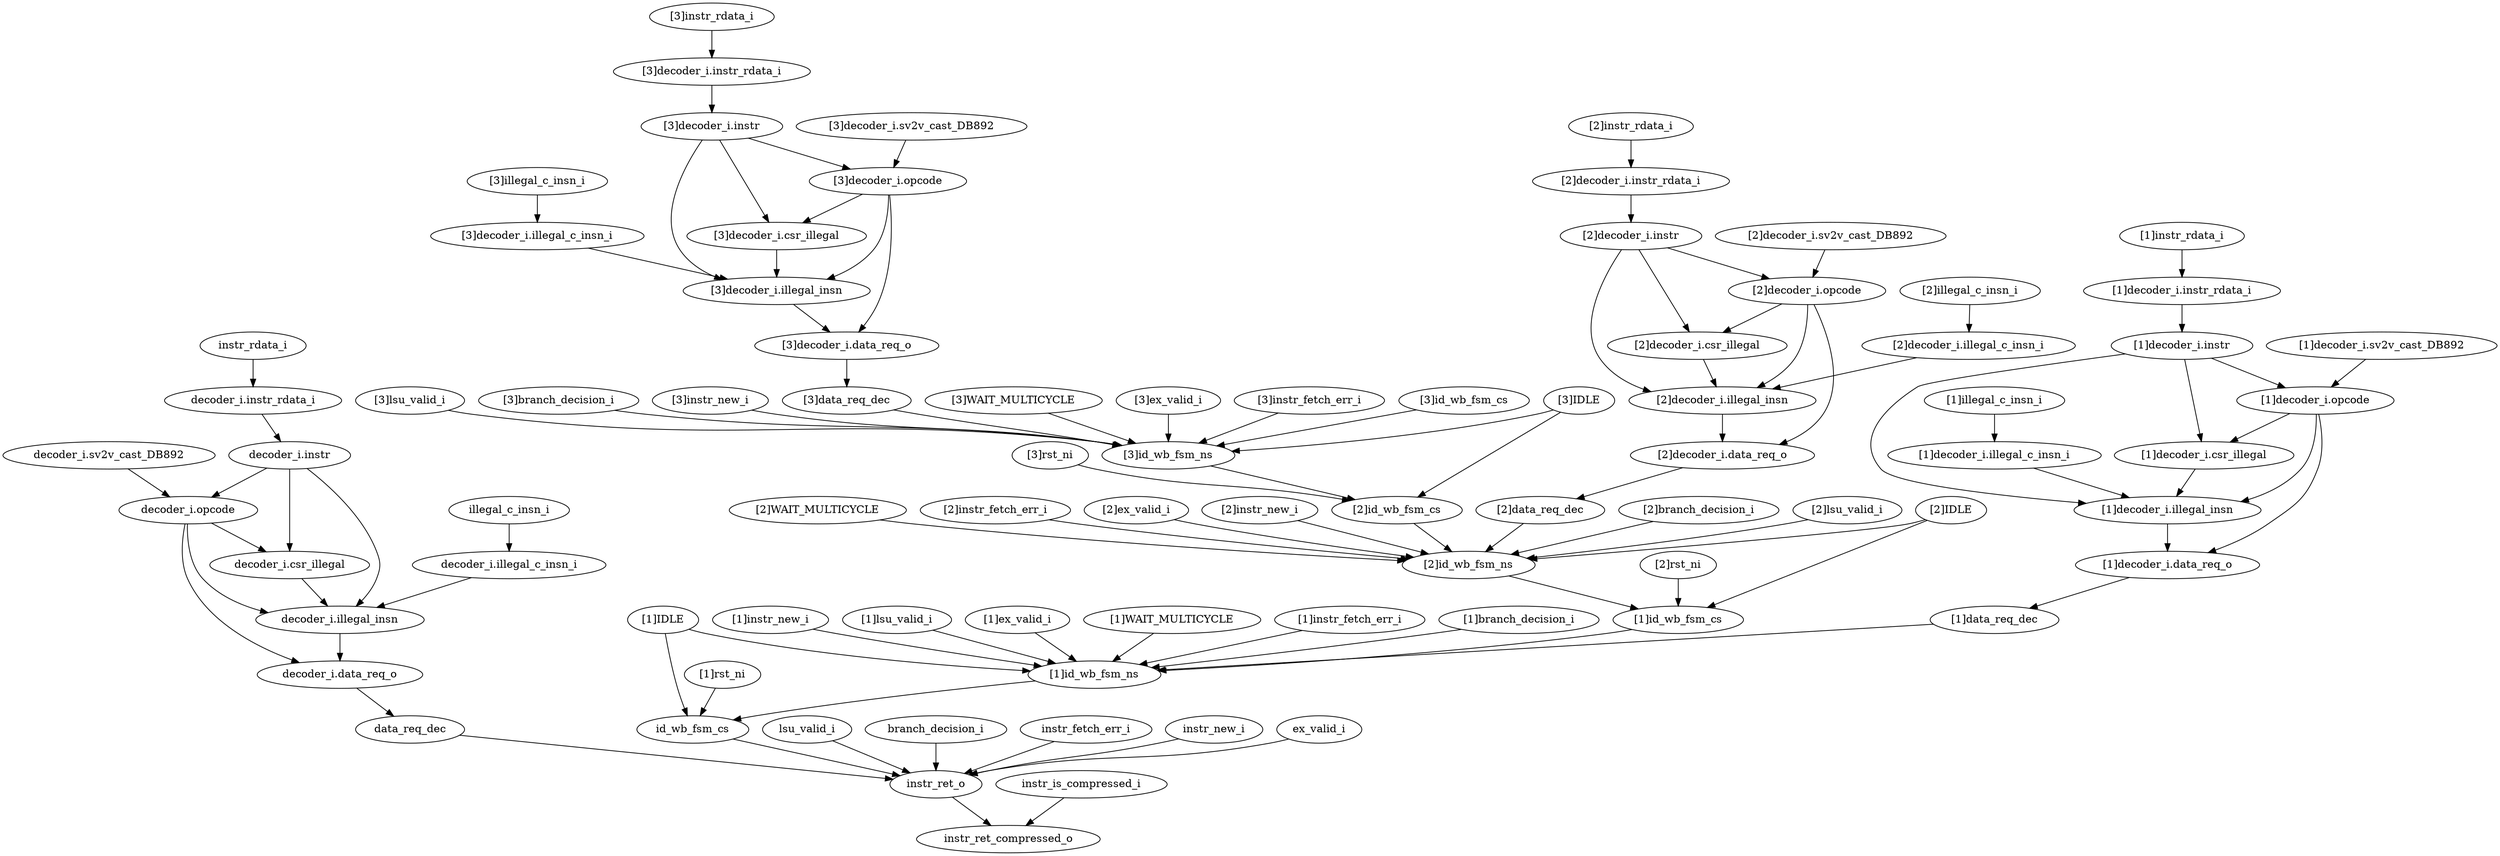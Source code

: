 strict digraph "" {
	data_req_dec	 [complexity=7,
		importance=0.0128203510503,
		rank=0.00183147872147];
	instr_ret_o	 [complexity=3,
		importance=0.00523524858709,
		rank=0.00174508286236];
	data_req_dec -> instr_ret_o;
	"decoder_i.illegal_c_insn_i"	 [complexity=9,
		importance=0.020430567123,
		rank=0.00227006301366];
	"decoder_i.illegal_insn"	 [complexity=8,
		importance=0.0181866062505,
		rank=0.00227332578131];
	"decoder_i.illegal_c_insn_i" -> "decoder_i.illegal_insn";
	"[2]instr_fetch_err_i"	 [complexity=13,
		importance=0.696188191989,
		rank=0.0535529378453];
	"[2]id_wb_fsm_ns"	 [complexity=11,
		importance=0.173673057325,
		rank=0.0157884597568];
	"[2]instr_fetch_err_i" -> "[2]id_wb_fsm_ns";
	"[3]lsu_valid_i"	 [complexity=20,
		importance=1.22517396859,
		rank=0.0612586984294];
	"[3]id_wb_fsm_ns"	 [complexity=16,
		importance=1.2236780059,
		rank=0.0764798753686];
	"[3]lsu_valid_i" -> "[3]id_wb_fsm_ns";
	"[2]ex_valid_i"	 [complexity=15,
		importance=0.175169020015,
		rank=0.0116779346677];
	"[2]ex_valid_i" -> "[2]id_wb_fsm_ns";
	"[1]decoder_i.instr_rdata_i"	 [complexity=19,
		importance=0.0631164237719,
		rank=0.00332191704063];
	"[1]decoder_i.instr"	 [complexity=17,
		importance=0.0612464619905,
		rank=0.00360273305826];
	"[1]decoder_i.instr_rdata_i" -> "[1]decoder_i.instr";
	"[2]instr_new_i"	 [complexity=13,
		importance=0.696188191989,
		rank=0.0535529378453];
	"[2]instr_new_i" -> "[2]id_wb_fsm_ns";
	"[2]id_wb_fsm_cs"	 [complexity=14,
		importance=1.21965515415,
		rank=0.0871182252963];
	"[2]id_wb_fsm_cs" -> "[2]id_wb_fsm_ns";
	"[1]id_wb_fsm_ns"	 [complexity=6,
		importance=0.0236723503857,
		rank=0.00394539173096];
	id_wb_fsm_cs	 [complexity=4,
		importance=0.0196494986369,
		rank=0.00491237465921];
	"[1]id_wb_fsm_ns" -> id_wb_fsm_cs;
	"[2]data_req_dec"	 [complexity=15,
		importance=0.349695968526,
		rank=0.0233130645684];
	"[2]data_req_dec" -> "[2]id_wb_fsm_ns";
	"[2]decoder_i.csr_illegal"	 [complexity=18,
		importance=0.356569012375,
		rank=0.0198093895764];
	"[2]decoder_i.illegal_insn"	 [complexity=16,
		importance=0.355062223726,
		rank=0.0221913889829];
	"[2]decoder_i.csr_illegal" -> "[2]decoder_i.illegal_insn";
	"[1]branch_decision_i"	 [complexity=10,
		importance=0.0251683130762,
		rank=0.00251683130762];
	"[1]branch_decision_i" -> "[1]id_wb_fsm_ns";
	lsu_valid_i	 [complexity=7,
		importance=0.00673121127752,
		rank=0.000961601611074];
	lsu_valid_i -> instr_ret_o;
	"decoder_i.data_req_o"	 [complexity=7,
		importance=0.0145280557882,
		rank=0.00207543654117];
	"decoder_i.data_req_o" -> data_req_dec;
	"[2]decoder_i.instr"	 [complexity=22,
		importance=0.361247875868,
		rank=0.016420357994];
	"[2]decoder_i.instr" -> "[2]decoder_i.csr_illegal";
	"[2]decoder_i.opcode"	 [complexity=19,
		importance=0.358816945298,
		rank=0.0188851023841];
	"[2]decoder_i.instr" -> "[2]decoder_i.opcode";
	"[2]decoder_i.instr" -> "[2]decoder_i.illegal_insn";
	"decoder_i.instr"	 [complexity=14,
		importance=0.0243722583932,
		rank=0.00174087559951];
	"decoder_i.opcode"	 [complexity=11,
		importance=0.0219413278231,
		rank=0.00199466616573];
	"decoder_i.instr" -> "decoder_i.opcode";
	"decoder_i.csr_illegal"	 [complexity=10,
		importance=0.0196933948994,
		rank=0.00196933948994];
	"decoder_i.instr" -> "decoder_i.csr_illegal";
	"decoder_i.instr" -> "decoder_i.illegal_insn";
	branch_decision_i	 [complexity=5,
		importance=0.00673121127752,
		rank=0.0013462422555];
	branch_decision_i -> instr_ret_o;
	id_wb_fsm_cs -> instr_ret_o;
	"[2]rst_ni"	 [complexity=10,
		importance=0.340796373842,
		rank=0.0340796373842];
	"[1]id_wb_fsm_cs"	 [complexity=9,
		importance=0.169650205576,
		rank=0.0188500228418];
	"[2]rst_ni" -> "[1]id_wb_fsm_cs";
	"[3]IDLE"	 [complexity=22,
		importance=2.44885197449,
		rank=0.111311453386];
	"[3]IDLE" -> "[2]id_wb_fsm_cs";
	"[3]IDLE" -> "[3]id_wb_fsm_ns";
	"[3]branch_decision_i"	 [complexity=20,
		importance=1.22517396859,
		rank=0.0612586984294];
	"[3]branch_decision_i" -> "[3]id_wb_fsm_ns";
	"decoder_i.instr_rdata_i"	 [complexity=16,
		importance=0.0262422201746,
		rank=0.00164013876091];
	"decoder_i.instr_rdata_i" -> "decoder_i.instr";
	"[3]id_wb_fsm_ns" -> "[2]id_wb_fsm_cs";
	"[3]decoder_i.instr"	 [complexity=27,
		importance=2.46125777301,
		rank=0.0911576952968];
	"[3]decoder_i.illegal_insn"	 [complexity=21,
		importance=2.45507212087,
		rank=0.116908196232];
	"[3]decoder_i.instr" -> "[3]decoder_i.illegal_insn";
	"[3]decoder_i.csr_illegal"	 [complexity=23,
		importance=2.45657890952,
		rank=0.106807778675];
	"[3]decoder_i.instr" -> "[3]decoder_i.csr_illegal";
	"[3]decoder_i.opcode"	 [complexity=24,
		importance=2.45882684244,
		rank=0.102451118435];
	"[3]decoder_i.instr" -> "[3]decoder_i.opcode";
	"[1]IDLE"	 [complexity=12,
		importance=0.0488406634619,
		rank=0.00407005528849];
	"[1]IDLE" -> "[1]id_wb_fsm_ns";
	"[1]IDLE" -> id_wb_fsm_cs;
	"[1]id_wb_fsm_cs" -> "[1]id_wb_fsm_ns";
	instr_fetch_err_i	 [complexity=5,
		importance=0.0119664598646,
		rank=0.00239329197292];
	instr_fetch_err_i -> instr_ret_o;
	"[1]decoder_i.opcode"	 [complexity=14,
		importance=0.0588155314204,
		rank=0.00420110938717];
	"[1]decoder_i.data_req_o"	 [complexity=10,
		importance=0.0514022593855,
		rank=0.00514022593855];
	"[1]decoder_i.opcode" -> "[1]decoder_i.data_req_o";
	"[1]decoder_i.illegal_insn"	 [complexity=11,
		importance=0.0550608098478,
		rank=0.00500552816798];
	"[1]decoder_i.opcode" -> "[1]decoder_i.illegal_insn";
	"[1]decoder_i.csr_illegal"	 [complexity=13,
		importance=0.0565675984967,
		rank=0.00435135373051];
	"[1]decoder_i.opcode" -> "[1]decoder_i.csr_illegal";
	"[3]illegal_c_insn_i"	 [complexity=22,
		importance=2.45881204443,
		rank=0.111764183838];
	"[3]decoder_i.illegal_c_insn_i"	 [complexity=22,
		importance=2.45731608174,
		rank=0.111696185534];
	"[3]illegal_c_insn_i" -> "[3]decoder_i.illegal_c_insn_i";
	"decoder_i.opcode" -> "decoder_i.data_req_o";
	"decoder_i.opcode" -> "decoder_i.csr_illegal";
	"decoder_i.opcode" -> "decoder_i.illegal_insn";
	"[2]instr_rdata_i"	 [complexity=24,
		importance=0.36461380034,
		rank=0.0151922416808];
	"[2]decoder_i.instr_rdata_i"	 [complexity=24,
		importance=0.36311783765,
		rank=0.0151299099021];
	"[2]instr_rdata_i" -> "[2]decoder_i.instr_rdata_i";
	"[2]decoder_i.illegal_c_insn_i"	 [complexity=17,
		importance=0.357306184598,
		rank=0.0210180108587];
	"[2]decoder_i.illegal_c_insn_i" -> "[2]decoder_i.illegal_insn";
	"[1]data_req_dec"	 [complexity=10,
		importance=0.0496945546476,
		rank=0.00496945546476];
	"[1]decoder_i.data_req_o" -> "[1]data_req_dec";
	"[3]decoder_i.sv2v_cast_DB892"	 [complexity=27,
		importance=2.46032280513,
		rank=0.0911230668568];
	"[3]decoder_i.sv2v_cast_DB892" -> "[3]decoder_i.opcode";
	"[2]decoder_i.opcode" -> "[2]decoder_i.csr_illegal";
	"[2]decoder_i.data_req_o"	 [complexity=15,
		importance=0.351403673263,
		rank=0.0234269115509];
	"[2]decoder_i.opcode" -> "[2]decoder_i.data_req_o";
	"[2]decoder_i.opcode" -> "[2]decoder_i.illegal_insn";
	"decoder_i.csr_illegal" -> "decoder_i.illegal_insn";
	"[1]instr_rdata_i"	 [complexity=19,
		importance=0.0646123864624,
		rank=0.00340065191907];
	"[1]instr_rdata_i" -> "[1]decoder_i.instr_rdata_i";
	"[2]decoder_i.sv2v_cast_DB892"	 [complexity=22,
		importance=0.360312907989,
		rank=0.016377859454];
	"[2]decoder_i.sv2v_cast_DB892" -> "[2]decoder_i.opcode";
	"[1]instr_new_i"	 [complexity=8,
		importance=0.0961853642334,
		rank=0.0120231705292];
	"[1]instr_new_i" -> "[1]id_wb_fsm_ns";
	"[1]rst_ni"	 [complexity=5,
		importance=0.0407949599641,
		rank=0.00815899199283];
	"[1]rst_ni" -> id_wb_fsm_cs;
	"[1]illegal_c_insn_i"	 [complexity=12,
		importance=0.0588007334107,
		rank=0.00490006111756];
	"[1]decoder_i.illegal_c_insn_i"	 [complexity=12,
		importance=0.0573047707203,
		rank=0.00477539756002];
	"[1]illegal_c_insn_i" -> "[1]decoder_i.illegal_c_insn_i";
	"[2]branch_decision_i"	 [complexity=15,
		importance=0.175169020015,
		rank=0.0116779346677];
	"[2]branch_decision_i" -> "[2]id_wb_fsm_ns";
	"decoder_i.sv2v_cast_DB892"	 [complexity=14,
		importance=0.0234372905135,
		rank=0.00167409217954];
	"decoder_i.sv2v_cast_DB892" -> "decoder_i.opcode";
	"[1]decoder_i.sv2v_cast_DB892"	 [complexity=17,
		importance=0.0603114941108,
		rank=0.00354773494769];
	"[1]decoder_i.sv2v_cast_DB892" -> "[1]decoder_i.opcode";
	"[3]instr_new_i"	 [complexity=18,
		importance=4.89620798628,
		rank=0.272011554793];
	"[3]instr_new_i" -> "[3]id_wb_fsm_ns";
	"[3]decoder_i.data_req_o"	 [complexity=20,
		importance=2.45141357041,
		rank=0.12257067852];
	"[3]data_req_dec"	 [complexity=20,
		importance=2.44970586567,
		rank=0.122485293284];
	"[3]decoder_i.data_req_o" -> "[3]data_req_dec";
	"[1]lsu_valid_i"	 [complexity=10,
		importance=0.0251683130762,
		rank=0.00251683130762];
	"[1]lsu_valid_i" -> "[1]id_wb_fsm_ns";
	"[2]lsu_valid_i"	 [complexity=15,
		importance=0.175169020015,
		rank=0.0116779346677];
	"[2]lsu_valid_i" -> "[2]id_wb_fsm_ns";
	"[3]data_req_dec" -> "[3]id_wb_fsm_ns";
	"[3]WAIT_MULTICYCLE"	 [complexity=26,
		importance=4.89620798628,
		rank=0.18831569178];
	"[3]WAIT_MULTICYCLE" -> "[3]id_wb_fsm_ns";
	instr_new_i	 [complexity=5,
		importance=0.0119664598646,
		rank=0.00239329197292];
	instr_new_i -> instr_ret_o;
	"[1]decoder_i.instr" -> "[1]decoder_i.opcode";
	"[1]decoder_i.instr" -> "[1]decoder_i.illegal_insn";
	"[1]decoder_i.instr" -> "[1]decoder_i.csr_illegal";
	"[3]decoder_i.instr_rdata_i"	 [complexity=29,
		importance=2.4631277348,
		rank=0.0849354391309];
	"[3]decoder_i.instr_rdata_i" -> "[3]decoder_i.instr";
	"[1]data_req_dec" -> "[1]id_wb_fsm_ns";
	"[3]decoder_i.illegal_c_insn_i" -> "[3]decoder_i.illegal_insn";
	"[2]WAIT_MULTICYCLE"	 [complexity=21,
		importance=0.696188191989,
		rank=0.0331518186662];
	"[2]WAIT_MULTICYCLE" -> "[2]id_wb_fsm_ns";
	instr_is_compressed_i	 [complexity=3,
		importance=0.00440460471846,
		rank=0.00146820157282];
	instr_ret_compressed_o	 [complexity=0,
		importance=0.00290864202803,
		rank=0.0];
	instr_is_compressed_i -> instr_ret_compressed_o;
	"[1]decoder_i.illegal_c_insn_i" -> "[1]decoder_i.illegal_insn";
	"[1]decoder_i.illegal_insn" -> "[1]decoder_i.data_req_o";
	instr_rdata_i	 [complexity=16,
		importance=0.027738182865,
		rank=0.00173363642907];
	instr_rdata_i -> "decoder_i.instr_rdata_i";
	illegal_c_insn_i	 [complexity=9,
		importance=0.0219265298134,
		rank=0.00243628109038];
	illegal_c_insn_i -> "decoder_i.illegal_c_insn_i";
	"[3]ex_valid_i"	 [complexity=20,
		importance=1.22517396859,
		rank=0.0612586984294];
	"[3]ex_valid_i" -> "[3]id_wb_fsm_ns";
	"[3]decoder_i.illegal_insn" -> "[3]decoder_i.data_req_o";
	"[3]decoder_i.csr_illegal" -> "[3]decoder_i.illegal_insn";
	"[2]decoder_i.instr_rdata_i" -> "[2]decoder_i.instr";
	"[2]decoder_i.data_req_o" -> "[2]data_req_dec";
	"[1]ex_valid_i"	 [complexity=10,
		importance=0.0251683130762,
		rank=0.00251683130762];
	"[1]ex_valid_i" -> "[1]id_wb_fsm_ns";
	"[2]illegal_c_insn_i"	 [complexity=17,
		importance=0.358802147289,
		rank=0.021106008664];
	"[2]illegal_c_insn_i" -> "[2]decoder_i.illegal_c_insn_i";
	"[1]decoder_i.csr_illegal" -> "[1]decoder_i.illegal_insn";
	instr_ret_o -> instr_ret_compressed_o;
	"[1]WAIT_MULTICYCLE"	 [complexity=16,
		importance=0.0961853642334,
		rank=0.00601158526459];
	"[1]WAIT_MULTICYCLE" -> "[1]id_wb_fsm_ns";
	"[3]instr_fetch_err_i"	 [complexity=18,
		importance=4.89620798628,
		rank=0.272011554793];
	"[3]instr_fetch_err_i" -> "[3]id_wb_fsm_ns";
	"[3]id_wb_fsm_cs"	 [complexity=19,
		importance=8.56968979416,
		rank=0.451036304956];
	"[3]id_wb_fsm_cs" -> "[3]id_wb_fsm_ns";
	"[2]id_wb_fsm_ns" -> "[1]id_wb_fsm_cs";
	"[3]instr_rdata_i"	 [complexity=29,
		importance=2.46462369749,
		rank=0.0849870240512];
	"[3]instr_rdata_i" -> "[3]decoder_i.instr_rdata_i";
	"[1]instr_fetch_err_i"	 [complexity=8,
		importance=0.0961853642334,
		rank=0.0120231705292];
	"[1]instr_fetch_err_i" -> "[1]id_wb_fsm_ns";
	"[3]decoder_i.opcode" -> "[3]decoder_i.data_req_o";
	"[3]decoder_i.opcode" -> "[3]decoder_i.illegal_insn";
	"[3]decoder_i.opcode" -> "[3]decoder_i.csr_illegal";
	"[2]IDLE"	 [complexity=17,
		importance=0.34884207734,
		rank=0.0205201221965];
	"[2]IDLE" -> "[1]id_wb_fsm_cs";
	"[2]IDLE" -> "[2]id_wb_fsm_ns";
	"[3]rst_ni"	 [complexity=15,
		importance=2.44080627099,
		rank=0.162720418066];
	"[3]rst_ni" -> "[2]id_wb_fsm_cs";
	"[2]decoder_i.illegal_insn" -> "[2]decoder_i.data_req_o";
	ex_valid_i	 [complexity=7,
		importance=0.00673121127752,
		rank=0.000961601611074];
	ex_valid_i -> instr_ret_o;
	"decoder_i.illegal_insn" -> "decoder_i.data_req_o";
}
